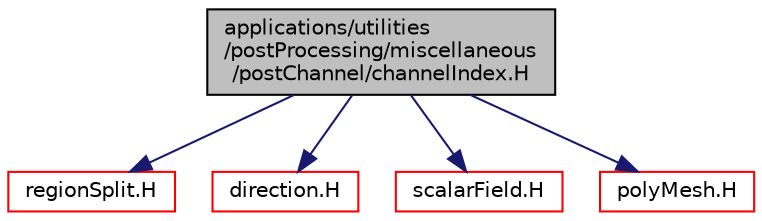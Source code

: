 digraph "applications/utilities/postProcessing/miscellaneous/postChannel/channelIndex.H"
{
  bgcolor="transparent";
  edge [fontname="Helvetica",fontsize="10",labelfontname="Helvetica",labelfontsize="10"];
  node [fontname="Helvetica",fontsize="10",shape=record];
  Node0 [label="applications/utilities\l/postProcessing/miscellaneous\l/postChannel/channelIndex.H",height=0.2,width=0.4,color="black", fillcolor="grey75", style="filled", fontcolor="black"];
  Node0 -> Node1 [color="midnightblue",fontsize="10",style="solid",fontname="Helvetica"];
  Node1 [label="regionSplit.H",height=0.2,width=0.4,color="red",URL="$a08465.html"];
  Node0 -> Node24 [color="midnightblue",fontsize="10",style="solid",fontname="Helvetica"];
  Node24 [label="direction.H",height=0.2,width=0.4,color="red",URL="$a12977.html",tooltip="Direction is an 8-bit unsigned integer type used to represent the Cartesian directions etc..."];
  Node0 -> Node114 [color="midnightblue",fontsize="10",style="solid",fontname="Helvetica"];
  Node114 [label="scalarField.H",height=0.2,width=0.4,color="red",URL="$a10370.html"];
  Node0 -> Node125 [color="midnightblue",fontsize="10",style="solid",fontname="Helvetica"];
  Node125 [label="polyMesh.H",height=0.2,width=0.4,color="red",URL="$a12398.html"];
}
